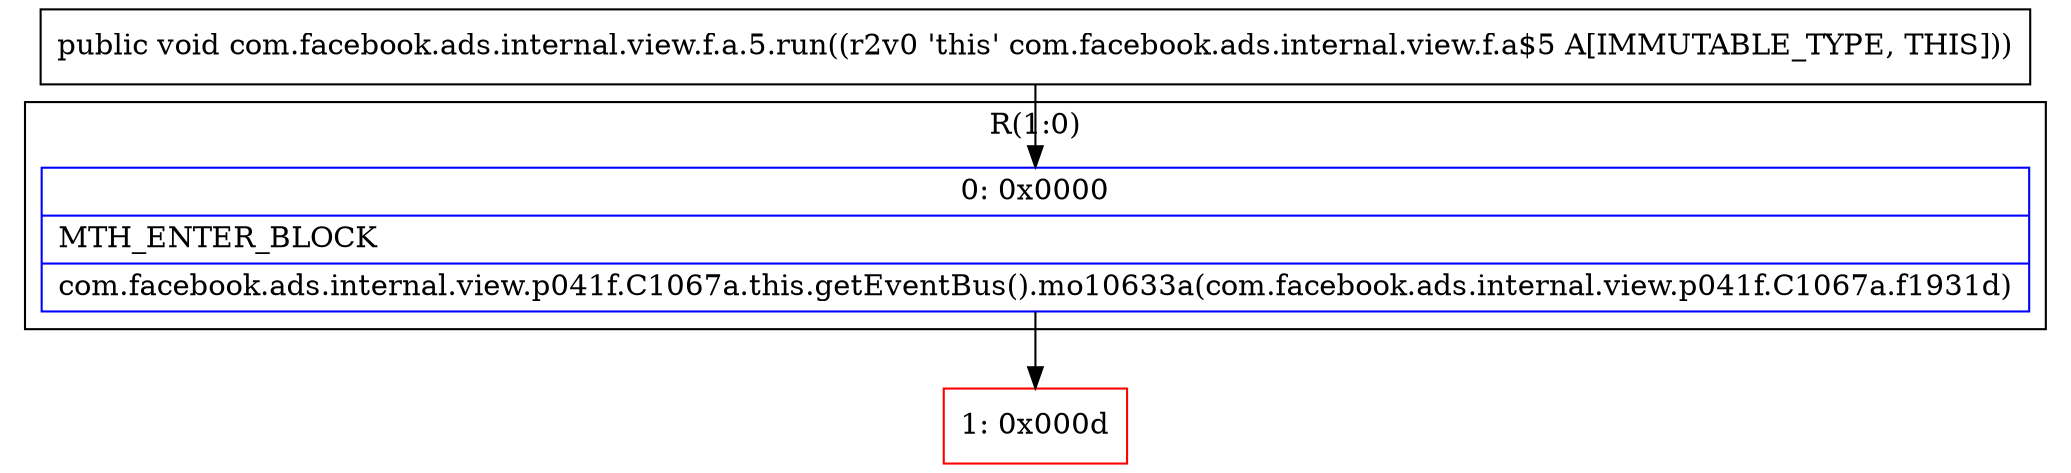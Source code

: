 digraph "CFG forcom.facebook.ads.internal.view.f.a.5.run()V" {
subgraph cluster_Region_1477996726 {
label = "R(1:0)";
node [shape=record,color=blue];
Node_0 [shape=record,label="{0\:\ 0x0000|MTH_ENTER_BLOCK\l|com.facebook.ads.internal.view.p041f.C1067a.this.getEventBus().mo10633a(com.facebook.ads.internal.view.p041f.C1067a.f1931d)\l}"];
}
Node_1 [shape=record,color=red,label="{1\:\ 0x000d}"];
MethodNode[shape=record,label="{public void com.facebook.ads.internal.view.f.a.5.run((r2v0 'this' com.facebook.ads.internal.view.f.a$5 A[IMMUTABLE_TYPE, THIS])) }"];
MethodNode -> Node_0;
Node_0 -> Node_1;
}

